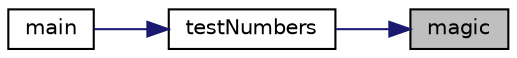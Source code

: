digraph "magic"
{
 // LATEX_PDF_SIZE
  edge [fontname="Helvetica",fontsize="10",labelfontname="Helvetica",labelfontsize="10"];
  node [fontname="Helvetica",fontsize="10",shape=record];
  rankdir="RL";
  Node1 [label="magic",height=0.2,width=0.4,color="black", fillcolor="grey75", style="filled", fontcolor="black",tooltip="Function for magic math."];
  Node1 -> Node2 [dir="back",color="midnightblue",fontsize="10",style="solid"];
  Node2 [label="testNumbers",height=0.2,width=0.4,color="black", fillcolor="white", style="filled",URL="$main_8hpp.html#ade1ea7ec2e87f146e8b006c86e89bc04",tooltip=" "];
  Node2 -> Node3 [dir="back",color="midnightblue",fontsize="10",style="solid"];
  Node3 [label="main",height=0.2,width=0.4,color="black", fillcolor="white", style="filled",URL="$main_8hpp.html#a3c04138a5bfe5d72780bb7e82a18e627",tooltip=" "];
}
